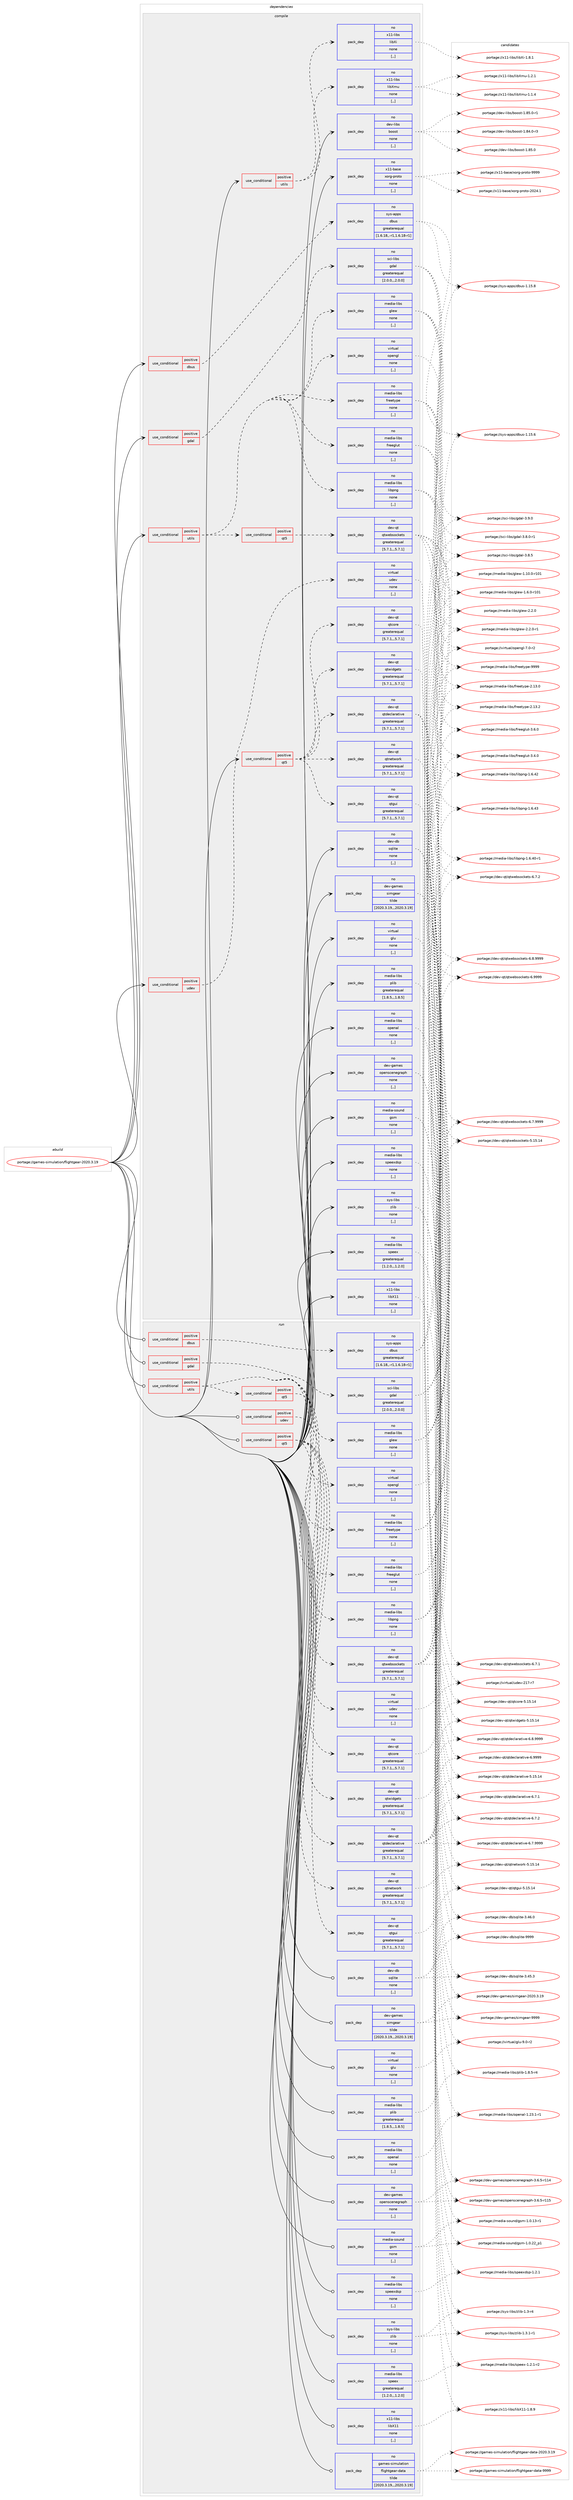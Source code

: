 digraph prolog {

# *************
# Graph options
# *************

newrank=true;
concentrate=true;
compound=true;
graph [rankdir=LR,fontname=Helvetica,fontsize=10,ranksep=1.5];#, ranksep=2.5, nodesep=0.2];
edge  [arrowhead=vee];
node  [fontname=Helvetica,fontsize=10];

# **********
# The ebuild
# **********

subgraph cluster_leftcol {
color=gray;
rank=same;
label=<<i>ebuild</i>>;
id [label="portage://games-simulation/flightgear-2020.3.19", color=red, width=4, href="../games-simulation/flightgear-2020.3.19.svg"];
}

# ****************
# The dependencies
# ****************

subgraph cluster_midcol {
color=gray;
label=<<i>dependencies</i>>;
subgraph cluster_compile {
fillcolor="#eeeeee";
style=filled;
label=<<i>compile</i>>;
subgraph cond63130 {
dependency228778 [label=<<TABLE BORDER="0" CELLBORDER="1" CELLSPACING="0" CELLPADDING="4"><TR><TD ROWSPAN="3" CELLPADDING="10">use_conditional</TD></TR><TR><TD>positive</TD></TR><TR><TD>dbus</TD></TR></TABLE>>, shape=none, color=red];
subgraph pack164144 {
dependency228779 [label=<<TABLE BORDER="0" CELLBORDER="1" CELLSPACING="0" CELLPADDING="4" WIDTH="220"><TR><TD ROWSPAN="6" CELLPADDING="30">pack_dep</TD></TR><TR><TD WIDTH="110">no</TD></TR><TR><TD>sys-apps</TD></TR><TR><TD>dbus</TD></TR><TR><TD>greaterequal</TD></TR><TR><TD>[1.6.18,,-r1,1.6.18-r1]</TD></TR></TABLE>>, shape=none, color=blue];
}
dependency228778:e -> dependency228779:w [weight=20,style="dashed",arrowhead="vee"];
}
id:e -> dependency228778:w [weight=20,style="solid",arrowhead="vee"];
subgraph cond63131 {
dependency228780 [label=<<TABLE BORDER="0" CELLBORDER="1" CELLSPACING="0" CELLPADDING="4"><TR><TD ROWSPAN="3" CELLPADDING="10">use_conditional</TD></TR><TR><TD>positive</TD></TR><TR><TD>gdal</TD></TR></TABLE>>, shape=none, color=red];
subgraph pack164145 {
dependency228781 [label=<<TABLE BORDER="0" CELLBORDER="1" CELLSPACING="0" CELLPADDING="4" WIDTH="220"><TR><TD ROWSPAN="6" CELLPADDING="30">pack_dep</TD></TR><TR><TD WIDTH="110">no</TD></TR><TR><TD>sci-libs</TD></TR><TR><TD>gdal</TD></TR><TR><TD>greaterequal</TD></TR><TR><TD>[2.0.0,,,2.0.0]</TD></TR></TABLE>>, shape=none, color=blue];
}
dependency228780:e -> dependency228781:w [weight=20,style="dashed",arrowhead="vee"];
}
id:e -> dependency228780:w [weight=20,style="solid",arrowhead="vee"];
subgraph cond63132 {
dependency228782 [label=<<TABLE BORDER="0" CELLBORDER="1" CELLSPACING="0" CELLPADDING="4"><TR><TD ROWSPAN="3" CELLPADDING="10">use_conditional</TD></TR><TR><TD>positive</TD></TR><TR><TD>qt5</TD></TR></TABLE>>, shape=none, color=red];
subgraph pack164146 {
dependency228783 [label=<<TABLE BORDER="0" CELLBORDER="1" CELLSPACING="0" CELLPADDING="4" WIDTH="220"><TR><TD ROWSPAN="6" CELLPADDING="30">pack_dep</TD></TR><TR><TD WIDTH="110">no</TD></TR><TR><TD>dev-qt</TD></TR><TR><TD>qtcore</TD></TR><TR><TD>greaterequal</TD></TR><TR><TD>[5.7.1,,,5.7.1]</TD></TR></TABLE>>, shape=none, color=blue];
}
dependency228782:e -> dependency228783:w [weight=20,style="dashed",arrowhead="vee"];
subgraph pack164147 {
dependency228784 [label=<<TABLE BORDER="0" CELLBORDER="1" CELLSPACING="0" CELLPADDING="4" WIDTH="220"><TR><TD ROWSPAN="6" CELLPADDING="30">pack_dep</TD></TR><TR><TD WIDTH="110">no</TD></TR><TR><TD>dev-qt</TD></TR><TR><TD>qtdeclarative</TD></TR><TR><TD>greaterequal</TD></TR><TR><TD>[5.7.1,,,5.7.1]</TD></TR></TABLE>>, shape=none, color=blue];
}
dependency228782:e -> dependency228784:w [weight=20,style="dashed",arrowhead="vee"];
subgraph pack164148 {
dependency228785 [label=<<TABLE BORDER="0" CELLBORDER="1" CELLSPACING="0" CELLPADDING="4" WIDTH="220"><TR><TD ROWSPAN="6" CELLPADDING="30">pack_dep</TD></TR><TR><TD WIDTH="110">no</TD></TR><TR><TD>dev-qt</TD></TR><TR><TD>qtgui</TD></TR><TR><TD>greaterequal</TD></TR><TR><TD>[5.7.1,,,5.7.1]</TD></TR></TABLE>>, shape=none, color=blue];
}
dependency228782:e -> dependency228785:w [weight=20,style="dashed",arrowhead="vee"];
subgraph pack164149 {
dependency228786 [label=<<TABLE BORDER="0" CELLBORDER="1" CELLSPACING="0" CELLPADDING="4" WIDTH="220"><TR><TD ROWSPAN="6" CELLPADDING="30">pack_dep</TD></TR><TR><TD WIDTH="110">no</TD></TR><TR><TD>dev-qt</TD></TR><TR><TD>qtnetwork</TD></TR><TR><TD>greaterequal</TD></TR><TR><TD>[5.7.1,,,5.7.1]</TD></TR></TABLE>>, shape=none, color=blue];
}
dependency228782:e -> dependency228786:w [weight=20,style="dashed",arrowhead="vee"];
subgraph pack164150 {
dependency228787 [label=<<TABLE BORDER="0" CELLBORDER="1" CELLSPACING="0" CELLPADDING="4" WIDTH="220"><TR><TD ROWSPAN="6" CELLPADDING="30">pack_dep</TD></TR><TR><TD WIDTH="110">no</TD></TR><TR><TD>dev-qt</TD></TR><TR><TD>qtwidgets</TD></TR><TR><TD>greaterequal</TD></TR><TR><TD>[5.7.1,,,5.7.1]</TD></TR></TABLE>>, shape=none, color=blue];
}
dependency228782:e -> dependency228787:w [weight=20,style="dashed",arrowhead="vee"];
}
id:e -> dependency228782:w [weight=20,style="solid",arrowhead="vee"];
subgraph cond63133 {
dependency228788 [label=<<TABLE BORDER="0" CELLBORDER="1" CELLSPACING="0" CELLPADDING="4"><TR><TD ROWSPAN="3" CELLPADDING="10">use_conditional</TD></TR><TR><TD>positive</TD></TR><TR><TD>udev</TD></TR></TABLE>>, shape=none, color=red];
subgraph pack164151 {
dependency228789 [label=<<TABLE BORDER="0" CELLBORDER="1" CELLSPACING="0" CELLPADDING="4" WIDTH="220"><TR><TD ROWSPAN="6" CELLPADDING="30">pack_dep</TD></TR><TR><TD WIDTH="110">no</TD></TR><TR><TD>virtual</TD></TR><TR><TD>udev</TD></TR><TR><TD>none</TD></TR><TR><TD>[,,]</TD></TR></TABLE>>, shape=none, color=blue];
}
dependency228788:e -> dependency228789:w [weight=20,style="dashed",arrowhead="vee"];
}
id:e -> dependency228788:w [weight=20,style="solid",arrowhead="vee"];
subgraph cond63134 {
dependency228790 [label=<<TABLE BORDER="0" CELLBORDER="1" CELLSPACING="0" CELLPADDING="4"><TR><TD ROWSPAN="3" CELLPADDING="10">use_conditional</TD></TR><TR><TD>positive</TD></TR><TR><TD>utils</TD></TR></TABLE>>, shape=none, color=red];
subgraph pack164152 {
dependency228791 [label=<<TABLE BORDER="0" CELLBORDER="1" CELLSPACING="0" CELLPADDING="4" WIDTH="220"><TR><TD ROWSPAN="6" CELLPADDING="30">pack_dep</TD></TR><TR><TD WIDTH="110">no</TD></TR><TR><TD>media-libs</TD></TR><TR><TD>freeglut</TD></TR><TR><TD>none</TD></TR><TR><TD>[,,]</TD></TR></TABLE>>, shape=none, color=blue];
}
dependency228790:e -> dependency228791:w [weight=20,style="dashed",arrowhead="vee"];
subgraph pack164153 {
dependency228792 [label=<<TABLE BORDER="0" CELLBORDER="1" CELLSPACING="0" CELLPADDING="4" WIDTH="220"><TR><TD ROWSPAN="6" CELLPADDING="30">pack_dep</TD></TR><TR><TD WIDTH="110">no</TD></TR><TR><TD>media-libs</TD></TR><TR><TD>freetype</TD></TR><TR><TD>none</TD></TR><TR><TD>[,,]</TD></TR></TABLE>>, shape=none, color=blue];
}
dependency228790:e -> dependency228792:w [weight=20,style="dashed",arrowhead="vee"];
subgraph pack164154 {
dependency228793 [label=<<TABLE BORDER="0" CELLBORDER="1" CELLSPACING="0" CELLPADDING="4" WIDTH="220"><TR><TD ROWSPAN="6" CELLPADDING="30">pack_dep</TD></TR><TR><TD WIDTH="110">no</TD></TR><TR><TD>media-libs</TD></TR><TR><TD>glew</TD></TR><TR><TD>none</TD></TR><TR><TD>[,,]</TD></TR></TABLE>>, shape=none, color=blue];
}
dependency228790:e -> dependency228793:w [weight=20,style="dashed",arrowhead="vee"];
subgraph pack164155 {
dependency228794 [label=<<TABLE BORDER="0" CELLBORDER="1" CELLSPACING="0" CELLPADDING="4" WIDTH="220"><TR><TD ROWSPAN="6" CELLPADDING="30">pack_dep</TD></TR><TR><TD WIDTH="110">no</TD></TR><TR><TD>media-libs</TD></TR><TR><TD>libpng</TD></TR><TR><TD>none</TD></TR><TR><TD>[,,]</TD></TR></TABLE>>, shape=none, color=blue];
}
dependency228790:e -> dependency228794:w [weight=20,style="dashed",arrowhead="vee"];
subgraph pack164156 {
dependency228795 [label=<<TABLE BORDER="0" CELLBORDER="1" CELLSPACING="0" CELLPADDING="4" WIDTH="220"><TR><TD ROWSPAN="6" CELLPADDING="30">pack_dep</TD></TR><TR><TD WIDTH="110">no</TD></TR><TR><TD>virtual</TD></TR><TR><TD>opengl</TD></TR><TR><TD>none</TD></TR><TR><TD>[,,]</TD></TR></TABLE>>, shape=none, color=blue];
}
dependency228790:e -> dependency228795:w [weight=20,style="dashed",arrowhead="vee"];
subgraph cond63135 {
dependency228796 [label=<<TABLE BORDER="0" CELLBORDER="1" CELLSPACING="0" CELLPADDING="4"><TR><TD ROWSPAN="3" CELLPADDING="10">use_conditional</TD></TR><TR><TD>positive</TD></TR><TR><TD>qt5</TD></TR></TABLE>>, shape=none, color=red];
subgraph pack164157 {
dependency228797 [label=<<TABLE BORDER="0" CELLBORDER="1" CELLSPACING="0" CELLPADDING="4" WIDTH="220"><TR><TD ROWSPAN="6" CELLPADDING="30">pack_dep</TD></TR><TR><TD WIDTH="110">no</TD></TR><TR><TD>dev-qt</TD></TR><TR><TD>qtwebsockets</TD></TR><TR><TD>greaterequal</TD></TR><TR><TD>[5.7.1,,,5.7.1]</TD></TR></TABLE>>, shape=none, color=blue];
}
dependency228796:e -> dependency228797:w [weight=20,style="dashed",arrowhead="vee"];
}
dependency228790:e -> dependency228796:w [weight=20,style="dashed",arrowhead="vee"];
}
id:e -> dependency228790:w [weight=20,style="solid",arrowhead="vee"];
subgraph cond63136 {
dependency228798 [label=<<TABLE BORDER="0" CELLBORDER="1" CELLSPACING="0" CELLPADDING="4"><TR><TD ROWSPAN="3" CELLPADDING="10">use_conditional</TD></TR><TR><TD>positive</TD></TR><TR><TD>utils</TD></TR></TABLE>>, shape=none, color=red];
subgraph pack164158 {
dependency228799 [label=<<TABLE BORDER="0" CELLBORDER="1" CELLSPACING="0" CELLPADDING="4" WIDTH="220"><TR><TD ROWSPAN="6" CELLPADDING="30">pack_dep</TD></TR><TR><TD WIDTH="110">no</TD></TR><TR><TD>x11-libs</TD></TR><TR><TD>libXi</TD></TR><TR><TD>none</TD></TR><TR><TD>[,,]</TD></TR></TABLE>>, shape=none, color=blue];
}
dependency228798:e -> dependency228799:w [weight=20,style="dashed",arrowhead="vee"];
subgraph pack164159 {
dependency228800 [label=<<TABLE BORDER="0" CELLBORDER="1" CELLSPACING="0" CELLPADDING="4" WIDTH="220"><TR><TD ROWSPAN="6" CELLPADDING="30">pack_dep</TD></TR><TR><TD WIDTH="110">no</TD></TR><TR><TD>x11-libs</TD></TR><TR><TD>libXmu</TD></TR><TR><TD>none</TD></TR><TR><TD>[,,]</TD></TR></TABLE>>, shape=none, color=blue];
}
dependency228798:e -> dependency228800:w [weight=20,style="dashed",arrowhead="vee"];
}
id:e -> dependency228798:w [weight=20,style="solid",arrowhead="vee"];
subgraph pack164160 {
dependency228801 [label=<<TABLE BORDER="0" CELLBORDER="1" CELLSPACING="0" CELLPADDING="4" WIDTH="220"><TR><TD ROWSPAN="6" CELLPADDING="30">pack_dep</TD></TR><TR><TD WIDTH="110">no</TD></TR><TR><TD>dev-db</TD></TR><TR><TD>sqlite</TD></TR><TR><TD>none</TD></TR><TR><TD>[,,]</TD></TR></TABLE>>, shape=none, color=blue];
}
id:e -> dependency228801:w [weight=20,style="solid",arrowhead="vee"];
subgraph pack164161 {
dependency228802 [label=<<TABLE BORDER="0" CELLBORDER="1" CELLSPACING="0" CELLPADDING="4" WIDTH="220"><TR><TD ROWSPAN="6" CELLPADDING="30">pack_dep</TD></TR><TR><TD WIDTH="110">no</TD></TR><TR><TD>dev-games</TD></TR><TR><TD>openscenegraph</TD></TR><TR><TD>none</TD></TR><TR><TD>[,,]</TD></TR></TABLE>>, shape=none, color=blue];
}
id:e -> dependency228802:w [weight=20,style="solid",arrowhead="vee"];
subgraph pack164162 {
dependency228803 [label=<<TABLE BORDER="0" CELLBORDER="1" CELLSPACING="0" CELLPADDING="4" WIDTH="220"><TR><TD ROWSPAN="6" CELLPADDING="30">pack_dep</TD></TR><TR><TD WIDTH="110">no</TD></TR><TR><TD>dev-games</TD></TR><TR><TD>simgear</TD></TR><TR><TD>tilde</TD></TR><TR><TD>[2020.3.19,,,2020.3.19]</TD></TR></TABLE>>, shape=none, color=blue];
}
id:e -> dependency228803:w [weight=20,style="solid",arrowhead="vee"];
subgraph pack164163 {
dependency228804 [label=<<TABLE BORDER="0" CELLBORDER="1" CELLSPACING="0" CELLPADDING="4" WIDTH="220"><TR><TD ROWSPAN="6" CELLPADDING="30">pack_dep</TD></TR><TR><TD WIDTH="110">no</TD></TR><TR><TD>dev-libs</TD></TR><TR><TD>boost</TD></TR><TR><TD>none</TD></TR><TR><TD>[,,]</TD></TR></TABLE>>, shape=none, color=blue];
}
id:e -> dependency228804:w [weight=20,style="solid",arrowhead="vee"];
subgraph pack164164 {
dependency228805 [label=<<TABLE BORDER="0" CELLBORDER="1" CELLSPACING="0" CELLPADDING="4" WIDTH="220"><TR><TD ROWSPAN="6" CELLPADDING="30">pack_dep</TD></TR><TR><TD WIDTH="110">no</TD></TR><TR><TD>media-libs</TD></TR><TR><TD>openal</TD></TR><TR><TD>none</TD></TR><TR><TD>[,,]</TD></TR></TABLE>>, shape=none, color=blue];
}
id:e -> dependency228805:w [weight=20,style="solid",arrowhead="vee"];
subgraph pack164165 {
dependency228806 [label=<<TABLE BORDER="0" CELLBORDER="1" CELLSPACING="0" CELLPADDING="4" WIDTH="220"><TR><TD ROWSPAN="6" CELLPADDING="30">pack_dep</TD></TR><TR><TD WIDTH="110">no</TD></TR><TR><TD>media-libs</TD></TR><TR><TD>plib</TD></TR><TR><TD>greaterequal</TD></TR><TR><TD>[1.8.5,,,1.8.5]</TD></TR></TABLE>>, shape=none, color=blue];
}
id:e -> dependency228806:w [weight=20,style="solid",arrowhead="vee"];
subgraph pack164166 {
dependency228807 [label=<<TABLE BORDER="0" CELLBORDER="1" CELLSPACING="0" CELLPADDING="4" WIDTH="220"><TR><TD ROWSPAN="6" CELLPADDING="30">pack_dep</TD></TR><TR><TD WIDTH="110">no</TD></TR><TR><TD>media-libs</TD></TR><TR><TD>speex</TD></TR><TR><TD>greaterequal</TD></TR><TR><TD>[1.2.0,,,1.2.0]</TD></TR></TABLE>>, shape=none, color=blue];
}
id:e -> dependency228807:w [weight=20,style="solid",arrowhead="vee"];
subgraph pack164167 {
dependency228808 [label=<<TABLE BORDER="0" CELLBORDER="1" CELLSPACING="0" CELLPADDING="4" WIDTH="220"><TR><TD ROWSPAN="6" CELLPADDING="30">pack_dep</TD></TR><TR><TD WIDTH="110">no</TD></TR><TR><TD>media-libs</TD></TR><TR><TD>speexdsp</TD></TR><TR><TD>none</TD></TR><TR><TD>[,,]</TD></TR></TABLE>>, shape=none, color=blue];
}
id:e -> dependency228808:w [weight=20,style="solid",arrowhead="vee"];
subgraph pack164168 {
dependency228809 [label=<<TABLE BORDER="0" CELLBORDER="1" CELLSPACING="0" CELLPADDING="4" WIDTH="220"><TR><TD ROWSPAN="6" CELLPADDING="30">pack_dep</TD></TR><TR><TD WIDTH="110">no</TD></TR><TR><TD>media-sound</TD></TR><TR><TD>gsm</TD></TR><TR><TD>none</TD></TR><TR><TD>[,,]</TD></TR></TABLE>>, shape=none, color=blue];
}
id:e -> dependency228809:w [weight=20,style="solid",arrowhead="vee"];
subgraph pack164169 {
dependency228810 [label=<<TABLE BORDER="0" CELLBORDER="1" CELLSPACING="0" CELLPADDING="4" WIDTH="220"><TR><TD ROWSPAN="6" CELLPADDING="30">pack_dep</TD></TR><TR><TD WIDTH="110">no</TD></TR><TR><TD>sys-libs</TD></TR><TR><TD>zlib</TD></TR><TR><TD>none</TD></TR><TR><TD>[,,]</TD></TR></TABLE>>, shape=none, color=blue];
}
id:e -> dependency228810:w [weight=20,style="solid",arrowhead="vee"];
subgraph pack164170 {
dependency228811 [label=<<TABLE BORDER="0" CELLBORDER="1" CELLSPACING="0" CELLPADDING="4" WIDTH="220"><TR><TD ROWSPAN="6" CELLPADDING="30">pack_dep</TD></TR><TR><TD WIDTH="110">no</TD></TR><TR><TD>virtual</TD></TR><TR><TD>glu</TD></TR><TR><TD>none</TD></TR><TR><TD>[,,]</TD></TR></TABLE>>, shape=none, color=blue];
}
id:e -> dependency228811:w [weight=20,style="solid",arrowhead="vee"];
subgraph pack164171 {
dependency228812 [label=<<TABLE BORDER="0" CELLBORDER="1" CELLSPACING="0" CELLPADDING="4" WIDTH="220"><TR><TD ROWSPAN="6" CELLPADDING="30">pack_dep</TD></TR><TR><TD WIDTH="110">no</TD></TR><TR><TD>x11-base</TD></TR><TR><TD>xorg-proto</TD></TR><TR><TD>none</TD></TR><TR><TD>[,,]</TD></TR></TABLE>>, shape=none, color=blue];
}
id:e -> dependency228812:w [weight=20,style="solid",arrowhead="vee"];
subgraph pack164172 {
dependency228813 [label=<<TABLE BORDER="0" CELLBORDER="1" CELLSPACING="0" CELLPADDING="4" WIDTH="220"><TR><TD ROWSPAN="6" CELLPADDING="30">pack_dep</TD></TR><TR><TD WIDTH="110">no</TD></TR><TR><TD>x11-libs</TD></TR><TR><TD>libX11</TD></TR><TR><TD>none</TD></TR><TR><TD>[,,]</TD></TR></TABLE>>, shape=none, color=blue];
}
id:e -> dependency228813:w [weight=20,style="solid",arrowhead="vee"];
}
subgraph cluster_compileandrun {
fillcolor="#eeeeee";
style=filled;
label=<<i>compile and run</i>>;
}
subgraph cluster_run {
fillcolor="#eeeeee";
style=filled;
label=<<i>run</i>>;
subgraph cond63137 {
dependency228814 [label=<<TABLE BORDER="0" CELLBORDER="1" CELLSPACING="0" CELLPADDING="4"><TR><TD ROWSPAN="3" CELLPADDING="10">use_conditional</TD></TR><TR><TD>positive</TD></TR><TR><TD>dbus</TD></TR></TABLE>>, shape=none, color=red];
subgraph pack164173 {
dependency228815 [label=<<TABLE BORDER="0" CELLBORDER="1" CELLSPACING="0" CELLPADDING="4" WIDTH="220"><TR><TD ROWSPAN="6" CELLPADDING="30">pack_dep</TD></TR><TR><TD WIDTH="110">no</TD></TR><TR><TD>sys-apps</TD></TR><TR><TD>dbus</TD></TR><TR><TD>greaterequal</TD></TR><TR><TD>[1.6.18,,-r1,1.6.18-r1]</TD></TR></TABLE>>, shape=none, color=blue];
}
dependency228814:e -> dependency228815:w [weight=20,style="dashed",arrowhead="vee"];
}
id:e -> dependency228814:w [weight=20,style="solid",arrowhead="odot"];
subgraph cond63138 {
dependency228816 [label=<<TABLE BORDER="0" CELLBORDER="1" CELLSPACING="0" CELLPADDING="4"><TR><TD ROWSPAN="3" CELLPADDING="10">use_conditional</TD></TR><TR><TD>positive</TD></TR><TR><TD>gdal</TD></TR></TABLE>>, shape=none, color=red];
subgraph pack164174 {
dependency228817 [label=<<TABLE BORDER="0" CELLBORDER="1" CELLSPACING="0" CELLPADDING="4" WIDTH="220"><TR><TD ROWSPAN="6" CELLPADDING="30">pack_dep</TD></TR><TR><TD WIDTH="110">no</TD></TR><TR><TD>sci-libs</TD></TR><TR><TD>gdal</TD></TR><TR><TD>greaterequal</TD></TR><TR><TD>[2.0.0,,,2.0.0]</TD></TR></TABLE>>, shape=none, color=blue];
}
dependency228816:e -> dependency228817:w [weight=20,style="dashed",arrowhead="vee"];
}
id:e -> dependency228816:w [weight=20,style="solid",arrowhead="odot"];
subgraph cond63139 {
dependency228818 [label=<<TABLE BORDER="0" CELLBORDER="1" CELLSPACING="0" CELLPADDING="4"><TR><TD ROWSPAN="3" CELLPADDING="10">use_conditional</TD></TR><TR><TD>positive</TD></TR><TR><TD>qt5</TD></TR></TABLE>>, shape=none, color=red];
subgraph pack164175 {
dependency228819 [label=<<TABLE BORDER="0" CELLBORDER="1" CELLSPACING="0" CELLPADDING="4" WIDTH="220"><TR><TD ROWSPAN="6" CELLPADDING="30">pack_dep</TD></TR><TR><TD WIDTH="110">no</TD></TR><TR><TD>dev-qt</TD></TR><TR><TD>qtcore</TD></TR><TR><TD>greaterequal</TD></TR><TR><TD>[5.7.1,,,5.7.1]</TD></TR></TABLE>>, shape=none, color=blue];
}
dependency228818:e -> dependency228819:w [weight=20,style="dashed",arrowhead="vee"];
subgraph pack164176 {
dependency228820 [label=<<TABLE BORDER="0" CELLBORDER="1" CELLSPACING="0" CELLPADDING="4" WIDTH="220"><TR><TD ROWSPAN="6" CELLPADDING="30">pack_dep</TD></TR><TR><TD WIDTH="110">no</TD></TR><TR><TD>dev-qt</TD></TR><TR><TD>qtdeclarative</TD></TR><TR><TD>greaterequal</TD></TR><TR><TD>[5.7.1,,,5.7.1]</TD></TR></TABLE>>, shape=none, color=blue];
}
dependency228818:e -> dependency228820:w [weight=20,style="dashed",arrowhead="vee"];
subgraph pack164177 {
dependency228821 [label=<<TABLE BORDER="0" CELLBORDER="1" CELLSPACING="0" CELLPADDING="4" WIDTH="220"><TR><TD ROWSPAN="6" CELLPADDING="30">pack_dep</TD></TR><TR><TD WIDTH="110">no</TD></TR><TR><TD>dev-qt</TD></TR><TR><TD>qtgui</TD></TR><TR><TD>greaterequal</TD></TR><TR><TD>[5.7.1,,,5.7.1]</TD></TR></TABLE>>, shape=none, color=blue];
}
dependency228818:e -> dependency228821:w [weight=20,style="dashed",arrowhead="vee"];
subgraph pack164178 {
dependency228822 [label=<<TABLE BORDER="0" CELLBORDER="1" CELLSPACING="0" CELLPADDING="4" WIDTH="220"><TR><TD ROWSPAN="6" CELLPADDING="30">pack_dep</TD></TR><TR><TD WIDTH="110">no</TD></TR><TR><TD>dev-qt</TD></TR><TR><TD>qtnetwork</TD></TR><TR><TD>greaterequal</TD></TR><TR><TD>[5.7.1,,,5.7.1]</TD></TR></TABLE>>, shape=none, color=blue];
}
dependency228818:e -> dependency228822:w [weight=20,style="dashed",arrowhead="vee"];
subgraph pack164179 {
dependency228823 [label=<<TABLE BORDER="0" CELLBORDER="1" CELLSPACING="0" CELLPADDING="4" WIDTH="220"><TR><TD ROWSPAN="6" CELLPADDING="30">pack_dep</TD></TR><TR><TD WIDTH="110">no</TD></TR><TR><TD>dev-qt</TD></TR><TR><TD>qtwidgets</TD></TR><TR><TD>greaterequal</TD></TR><TR><TD>[5.7.1,,,5.7.1]</TD></TR></TABLE>>, shape=none, color=blue];
}
dependency228818:e -> dependency228823:w [weight=20,style="dashed",arrowhead="vee"];
}
id:e -> dependency228818:w [weight=20,style="solid",arrowhead="odot"];
subgraph cond63140 {
dependency228824 [label=<<TABLE BORDER="0" CELLBORDER="1" CELLSPACING="0" CELLPADDING="4"><TR><TD ROWSPAN="3" CELLPADDING="10">use_conditional</TD></TR><TR><TD>positive</TD></TR><TR><TD>udev</TD></TR></TABLE>>, shape=none, color=red];
subgraph pack164180 {
dependency228825 [label=<<TABLE BORDER="0" CELLBORDER="1" CELLSPACING="0" CELLPADDING="4" WIDTH="220"><TR><TD ROWSPAN="6" CELLPADDING="30">pack_dep</TD></TR><TR><TD WIDTH="110">no</TD></TR><TR><TD>virtual</TD></TR><TR><TD>udev</TD></TR><TR><TD>none</TD></TR><TR><TD>[,,]</TD></TR></TABLE>>, shape=none, color=blue];
}
dependency228824:e -> dependency228825:w [weight=20,style="dashed",arrowhead="vee"];
}
id:e -> dependency228824:w [weight=20,style="solid",arrowhead="odot"];
subgraph cond63141 {
dependency228826 [label=<<TABLE BORDER="0" CELLBORDER="1" CELLSPACING="0" CELLPADDING="4"><TR><TD ROWSPAN="3" CELLPADDING="10">use_conditional</TD></TR><TR><TD>positive</TD></TR><TR><TD>utils</TD></TR></TABLE>>, shape=none, color=red];
subgraph pack164181 {
dependency228827 [label=<<TABLE BORDER="0" CELLBORDER="1" CELLSPACING="0" CELLPADDING="4" WIDTH="220"><TR><TD ROWSPAN="6" CELLPADDING="30">pack_dep</TD></TR><TR><TD WIDTH="110">no</TD></TR><TR><TD>media-libs</TD></TR><TR><TD>freeglut</TD></TR><TR><TD>none</TD></TR><TR><TD>[,,]</TD></TR></TABLE>>, shape=none, color=blue];
}
dependency228826:e -> dependency228827:w [weight=20,style="dashed",arrowhead="vee"];
subgraph pack164182 {
dependency228828 [label=<<TABLE BORDER="0" CELLBORDER="1" CELLSPACING="0" CELLPADDING="4" WIDTH="220"><TR><TD ROWSPAN="6" CELLPADDING="30">pack_dep</TD></TR><TR><TD WIDTH="110">no</TD></TR><TR><TD>media-libs</TD></TR><TR><TD>freetype</TD></TR><TR><TD>none</TD></TR><TR><TD>[,,]</TD></TR></TABLE>>, shape=none, color=blue];
}
dependency228826:e -> dependency228828:w [weight=20,style="dashed",arrowhead="vee"];
subgraph pack164183 {
dependency228829 [label=<<TABLE BORDER="0" CELLBORDER="1" CELLSPACING="0" CELLPADDING="4" WIDTH="220"><TR><TD ROWSPAN="6" CELLPADDING="30">pack_dep</TD></TR><TR><TD WIDTH="110">no</TD></TR><TR><TD>media-libs</TD></TR><TR><TD>glew</TD></TR><TR><TD>none</TD></TR><TR><TD>[,,]</TD></TR></TABLE>>, shape=none, color=blue];
}
dependency228826:e -> dependency228829:w [weight=20,style="dashed",arrowhead="vee"];
subgraph pack164184 {
dependency228830 [label=<<TABLE BORDER="0" CELLBORDER="1" CELLSPACING="0" CELLPADDING="4" WIDTH="220"><TR><TD ROWSPAN="6" CELLPADDING="30">pack_dep</TD></TR><TR><TD WIDTH="110">no</TD></TR><TR><TD>media-libs</TD></TR><TR><TD>libpng</TD></TR><TR><TD>none</TD></TR><TR><TD>[,,]</TD></TR></TABLE>>, shape=none, color=blue];
}
dependency228826:e -> dependency228830:w [weight=20,style="dashed",arrowhead="vee"];
subgraph pack164185 {
dependency228831 [label=<<TABLE BORDER="0" CELLBORDER="1" CELLSPACING="0" CELLPADDING="4" WIDTH="220"><TR><TD ROWSPAN="6" CELLPADDING="30">pack_dep</TD></TR><TR><TD WIDTH="110">no</TD></TR><TR><TD>virtual</TD></TR><TR><TD>opengl</TD></TR><TR><TD>none</TD></TR><TR><TD>[,,]</TD></TR></TABLE>>, shape=none, color=blue];
}
dependency228826:e -> dependency228831:w [weight=20,style="dashed",arrowhead="vee"];
subgraph cond63142 {
dependency228832 [label=<<TABLE BORDER="0" CELLBORDER="1" CELLSPACING="0" CELLPADDING="4"><TR><TD ROWSPAN="3" CELLPADDING="10">use_conditional</TD></TR><TR><TD>positive</TD></TR><TR><TD>qt5</TD></TR></TABLE>>, shape=none, color=red];
subgraph pack164186 {
dependency228833 [label=<<TABLE BORDER="0" CELLBORDER="1" CELLSPACING="0" CELLPADDING="4" WIDTH="220"><TR><TD ROWSPAN="6" CELLPADDING="30">pack_dep</TD></TR><TR><TD WIDTH="110">no</TD></TR><TR><TD>dev-qt</TD></TR><TR><TD>qtwebsockets</TD></TR><TR><TD>greaterequal</TD></TR><TR><TD>[5.7.1,,,5.7.1]</TD></TR></TABLE>>, shape=none, color=blue];
}
dependency228832:e -> dependency228833:w [weight=20,style="dashed",arrowhead="vee"];
}
dependency228826:e -> dependency228832:w [weight=20,style="dashed",arrowhead="vee"];
}
id:e -> dependency228826:w [weight=20,style="solid",arrowhead="odot"];
subgraph pack164187 {
dependency228834 [label=<<TABLE BORDER="0" CELLBORDER="1" CELLSPACING="0" CELLPADDING="4" WIDTH="220"><TR><TD ROWSPAN="6" CELLPADDING="30">pack_dep</TD></TR><TR><TD WIDTH="110">no</TD></TR><TR><TD>dev-db</TD></TR><TR><TD>sqlite</TD></TR><TR><TD>none</TD></TR><TR><TD>[,,]</TD></TR></TABLE>>, shape=none, color=blue];
}
id:e -> dependency228834:w [weight=20,style="solid",arrowhead="odot"];
subgraph pack164188 {
dependency228835 [label=<<TABLE BORDER="0" CELLBORDER="1" CELLSPACING="0" CELLPADDING="4" WIDTH="220"><TR><TD ROWSPAN="6" CELLPADDING="30">pack_dep</TD></TR><TR><TD WIDTH="110">no</TD></TR><TR><TD>dev-games</TD></TR><TR><TD>openscenegraph</TD></TR><TR><TD>none</TD></TR><TR><TD>[,,]</TD></TR></TABLE>>, shape=none, color=blue];
}
id:e -> dependency228835:w [weight=20,style="solid",arrowhead="odot"];
subgraph pack164189 {
dependency228836 [label=<<TABLE BORDER="0" CELLBORDER="1" CELLSPACING="0" CELLPADDING="4" WIDTH="220"><TR><TD ROWSPAN="6" CELLPADDING="30">pack_dep</TD></TR><TR><TD WIDTH="110">no</TD></TR><TR><TD>dev-games</TD></TR><TR><TD>simgear</TD></TR><TR><TD>tilde</TD></TR><TR><TD>[2020.3.19,,,2020.3.19]</TD></TR></TABLE>>, shape=none, color=blue];
}
id:e -> dependency228836:w [weight=20,style="solid",arrowhead="odot"];
subgraph pack164190 {
dependency228837 [label=<<TABLE BORDER="0" CELLBORDER="1" CELLSPACING="0" CELLPADDING="4" WIDTH="220"><TR><TD ROWSPAN="6" CELLPADDING="30">pack_dep</TD></TR><TR><TD WIDTH="110">no</TD></TR><TR><TD>games-simulation</TD></TR><TR><TD>flightgear-data</TD></TR><TR><TD>tilde</TD></TR><TR><TD>[2020.3.19,,,2020.3.19]</TD></TR></TABLE>>, shape=none, color=blue];
}
id:e -> dependency228837:w [weight=20,style="solid",arrowhead="odot"];
subgraph pack164191 {
dependency228838 [label=<<TABLE BORDER="0" CELLBORDER="1" CELLSPACING="0" CELLPADDING="4" WIDTH="220"><TR><TD ROWSPAN="6" CELLPADDING="30">pack_dep</TD></TR><TR><TD WIDTH="110">no</TD></TR><TR><TD>media-libs</TD></TR><TR><TD>openal</TD></TR><TR><TD>none</TD></TR><TR><TD>[,,]</TD></TR></TABLE>>, shape=none, color=blue];
}
id:e -> dependency228838:w [weight=20,style="solid",arrowhead="odot"];
subgraph pack164192 {
dependency228839 [label=<<TABLE BORDER="0" CELLBORDER="1" CELLSPACING="0" CELLPADDING="4" WIDTH="220"><TR><TD ROWSPAN="6" CELLPADDING="30">pack_dep</TD></TR><TR><TD WIDTH="110">no</TD></TR><TR><TD>media-libs</TD></TR><TR><TD>plib</TD></TR><TR><TD>greaterequal</TD></TR><TR><TD>[1.8.5,,,1.8.5]</TD></TR></TABLE>>, shape=none, color=blue];
}
id:e -> dependency228839:w [weight=20,style="solid",arrowhead="odot"];
subgraph pack164193 {
dependency228840 [label=<<TABLE BORDER="0" CELLBORDER="1" CELLSPACING="0" CELLPADDING="4" WIDTH="220"><TR><TD ROWSPAN="6" CELLPADDING="30">pack_dep</TD></TR><TR><TD WIDTH="110">no</TD></TR><TR><TD>media-libs</TD></TR><TR><TD>speex</TD></TR><TR><TD>greaterequal</TD></TR><TR><TD>[1.2.0,,,1.2.0]</TD></TR></TABLE>>, shape=none, color=blue];
}
id:e -> dependency228840:w [weight=20,style="solid",arrowhead="odot"];
subgraph pack164194 {
dependency228841 [label=<<TABLE BORDER="0" CELLBORDER="1" CELLSPACING="0" CELLPADDING="4" WIDTH="220"><TR><TD ROWSPAN="6" CELLPADDING="30">pack_dep</TD></TR><TR><TD WIDTH="110">no</TD></TR><TR><TD>media-libs</TD></TR><TR><TD>speexdsp</TD></TR><TR><TD>none</TD></TR><TR><TD>[,,]</TD></TR></TABLE>>, shape=none, color=blue];
}
id:e -> dependency228841:w [weight=20,style="solid",arrowhead="odot"];
subgraph pack164195 {
dependency228842 [label=<<TABLE BORDER="0" CELLBORDER="1" CELLSPACING="0" CELLPADDING="4" WIDTH="220"><TR><TD ROWSPAN="6" CELLPADDING="30">pack_dep</TD></TR><TR><TD WIDTH="110">no</TD></TR><TR><TD>media-sound</TD></TR><TR><TD>gsm</TD></TR><TR><TD>none</TD></TR><TR><TD>[,,]</TD></TR></TABLE>>, shape=none, color=blue];
}
id:e -> dependency228842:w [weight=20,style="solid",arrowhead="odot"];
subgraph pack164196 {
dependency228843 [label=<<TABLE BORDER="0" CELLBORDER="1" CELLSPACING="0" CELLPADDING="4" WIDTH="220"><TR><TD ROWSPAN="6" CELLPADDING="30">pack_dep</TD></TR><TR><TD WIDTH="110">no</TD></TR><TR><TD>sys-libs</TD></TR><TR><TD>zlib</TD></TR><TR><TD>none</TD></TR><TR><TD>[,,]</TD></TR></TABLE>>, shape=none, color=blue];
}
id:e -> dependency228843:w [weight=20,style="solid",arrowhead="odot"];
subgraph pack164197 {
dependency228844 [label=<<TABLE BORDER="0" CELLBORDER="1" CELLSPACING="0" CELLPADDING="4" WIDTH="220"><TR><TD ROWSPAN="6" CELLPADDING="30">pack_dep</TD></TR><TR><TD WIDTH="110">no</TD></TR><TR><TD>virtual</TD></TR><TR><TD>glu</TD></TR><TR><TD>none</TD></TR><TR><TD>[,,]</TD></TR></TABLE>>, shape=none, color=blue];
}
id:e -> dependency228844:w [weight=20,style="solid",arrowhead="odot"];
subgraph pack164198 {
dependency228845 [label=<<TABLE BORDER="0" CELLBORDER="1" CELLSPACING="0" CELLPADDING="4" WIDTH="220"><TR><TD ROWSPAN="6" CELLPADDING="30">pack_dep</TD></TR><TR><TD WIDTH="110">no</TD></TR><TR><TD>x11-libs</TD></TR><TR><TD>libX11</TD></TR><TR><TD>none</TD></TR><TR><TD>[,,]</TD></TR></TABLE>>, shape=none, color=blue];
}
id:e -> dependency228845:w [weight=20,style="solid",arrowhead="odot"];
}
}

# **************
# The candidates
# **************

subgraph cluster_choices {
rank=same;
color=gray;
label=<<i>candidates</i>>;

subgraph choice164144 {
color=black;
nodesep=1;
choice1151211154597112112115471009811711545494649534654 [label="portage://sys-apps/dbus-1.15.6", color=red, width=4,href="../sys-apps/dbus-1.15.6.svg"];
choice1151211154597112112115471009811711545494649534656 [label="portage://sys-apps/dbus-1.15.8", color=red, width=4,href="../sys-apps/dbus-1.15.8.svg"];
dependency228779:e -> choice1151211154597112112115471009811711545494649534654:w [style=dotted,weight="100"];
dependency228779:e -> choice1151211154597112112115471009811711545494649534656:w [style=dotted,weight="100"];
}
subgraph choice164145 {
color=black;
nodesep=1;
choice11599105451081059811547103100971084551465646484511449 [label="portage://sci-libs/gdal-3.8.0-r1", color=red, width=4,href="../sci-libs/gdal-3.8.0-r1.svg"];
choice1159910545108105981154710310097108455146564653 [label="portage://sci-libs/gdal-3.8.5", color=red, width=4,href="../sci-libs/gdal-3.8.5.svg"];
choice1159910545108105981154710310097108455146574648 [label="portage://sci-libs/gdal-3.9.0", color=red, width=4,href="../sci-libs/gdal-3.9.0.svg"];
dependency228781:e -> choice11599105451081059811547103100971084551465646484511449:w [style=dotted,weight="100"];
dependency228781:e -> choice1159910545108105981154710310097108455146564653:w [style=dotted,weight="100"];
dependency228781:e -> choice1159910545108105981154710310097108455146574648:w [style=dotted,weight="100"];
}
subgraph choice164146 {
color=black;
nodesep=1;
choice1001011184511311647113116991111141014553464953464952 [label="portage://dev-qt/qtcore-5.15.14", color=red, width=4,href="../dev-qt/qtcore-5.15.14.svg"];
dependency228783:e -> choice1001011184511311647113116991111141014553464953464952:w [style=dotted,weight="100"];
}
subgraph choice164147 {
color=black;
nodesep=1;
choice10010111845113116471131161001019910897114971161051181014553464953464952 [label="portage://dev-qt/qtdeclarative-5.15.14", color=red, width=4,href="../dev-qt/qtdeclarative-5.15.14.svg"];
choice1001011184511311647113116100101991089711497116105118101455446554649 [label="portage://dev-qt/qtdeclarative-6.7.1", color=red, width=4,href="../dev-qt/qtdeclarative-6.7.1.svg"];
choice1001011184511311647113116100101991089711497116105118101455446554650 [label="portage://dev-qt/qtdeclarative-6.7.2", color=red, width=4,href="../dev-qt/qtdeclarative-6.7.2.svg"];
choice1001011184511311647113116100101991089711497116105118101455446554657575757 [label="portage://dev-qt/qtdeclarative-6.7.9999", color=red, width=4,href="../dev-qt/qtdeclarative-6.7.9999.svg"];
choice1001011184511311647113116100101991089711497116105118101455446564657575757 [label="portage://dev-qt/qtdeclarative-6.8.9999", color=red, width=4,href="../dev-qt/qtdeclarative-6.8.9999.svg"];
choice100101118451131164711311610010199108971149711610511810145544657575757 [label="portage://dev-qt/qtdeclarative-6.9999", color=red, width=4,href="../dev-qt/qtdeclarative-6.9999.svg"];
dependency228784:e -> choice10010111845113116471131161001019910897114971161051181014553464953464952:w [style=dotted,weight="100"];
dependency228784:e -> choice1001011184511311647113116100101991089711497116105118101455446554649:w [style=dotted,weight="100"];
dependency228784:e -> choice1001011184511311647113116100101991089711497116105118101455446554650:w [style=dotted,weight="100"];
dependency228784:e -> choice1001011184511311647113116100101991089711497116105118101455446554657575757:w [style=dotted,weight="100"];
dependency228784:e -> choice1001011184511311647113116100101991089711497116105118101455446564657575757:w [style=dotted,weight="100"];
dependency228784:e -> choice100101118451131164711311610010199108971149711610511810145544657575757:w [style=dotted,weight="100"];
}
subgraph choice164148 {
color=black;
nodesep=1;
choice10010111845113116471131161031171054553464953464952 [label="portage://dev-qt/qtgui-5.15.14", color=red, width=4,href="../dev-qt/qtgui-5.15.14.svg"];
dependency228785:e -> choice10010111845113116471131161031171054553464953464952:w [style=dotted,weight="100"];
}
subgraph choice164149 {
color=black;
nodesep=1;
choice10010111845113116471131161101011161191111141074553464953464952 [label="portage://dev-qt/qtnetwork-5.15.14", color=red, width=4,href="../dev-qt/qtnetwork-5.15.14.svg"];
dependency228786:e -> choice10010111845113116471131161101011161191111141074553464953464952:w [style=dotted,weight="100"];
}
subgraph choice164150 {
color=black;
nodesep=1;
choice10010111845113116471131161191051001031011161154553464953464952 [label="portage://dev-qt/qtwidgets-5.15.14", color=red, width=4,href="../dev-qt/qtwidgets-5.15.14.svg"];
dependency228787:e -> choice10010111845113116471131161191051001031011161154553464953464952:w [style=dotted,weight="100"];
}
subgraph choice164151 {
color=black;
nodesep=1;
choice1181051141161179710847117100101118455049554511455 [label="portage://virtual/udev-217-r7", color=red, width=4,href="../virtual/udev-217-r7.svg"];
dependency228789:e -> choice1181051141161179710847117100101118455049554511455:w [style=dotted,weight="100"];
}
subgraph choice164152 {
color=black;
nodesep=1;
choice10910110010597451081059811547102114101101103108117116455146524648 [label="portage://media-libs/freeglut-3.4.0", color=red, width=4,href="../media-libs/freeglut-3.4.0.svg"];
choice10910110010597451081059811547102114101101103108117116455146544648 [label="portage://media-libs/freeglut-3.6.0", color=red, width=4,href="../media-libs/freeglut-3.6.0.svg"];
dependency228791:e -> choice10910110010597451081059811547102114101101103108117116455146524648:w [style=dotted,weight="100"];
dependency228791:e -> choice10910110010597451081059811547102114101101103108117116455146544648:w [style=dotted,weight="100"];
}
subgraph choice164153 {
color=black;
nodesep=1;
choice1091011001059745108105981154710211410110111612111210145504649514648 [label="portage://media-libs/freetype-2.13.0", color=red, width=4,href="../media-libs/freetype-2.13.0.svg"];
choice1091011001059745108105981154710211410110111612111210145504649514650 [label="portage://media-libs/freetype-2.13.2", color=red, width=4,href="../media-libs/freetype-2.13.2.svg"];
choice109101100105974510810598115471021141011011161211121014557575757 [label="portage://media-libs/freetype-9999", color=red, width=4,href="../media-libs/freetype-9999.svg"];
dependency228792:e -> choice1091011001059745108105981154710211410110111612111210145504649514648:w [style=dotted,weight="100"];
dependency228792:e -> choice1091011001059745108105981154710211410110111612111210145504649514650:w [style=dotted,weight="100"];
dependency228792:e -> choice109101100105974510810598115471021141011011161211121014557575757:w [style=dotted,weight="100"];
}
subgraph choice164154 {
color=black;
nodesep=1;
choice109101100105974510810598115471031081011194549464948464845114494849 [label="portage://media-libs/glew-1.10.0-r101", color=red, width=4,href="../media-libs/glew-1.10.0-r101.svg"];
choice1091011001059745108105981154710310810111945494654464845114494849 [label="portage://media-libs/glew-1.6.0-r101", color=red, width=4,href="../media-libs/glew-1.6.0-r101.svg"];
choice10910110010597451081059811547103108101119455046504648 [label="portage://media-libs/glew-2.2.0", color=red, width=4,href="../media-libs/glew-2.2.0.svg"];
choice109101100105974510810598115471031081011194550465046484511449 [label="portage://media-libs/glew-2.2.0-r1", color=red, width=4,href="../media-libs/glew-2.2.0-r1.svg"];
dependency228793:e -> choice109101100105974510810598115471031081011194549464948464845114494849:w [style=dotted,weight="100"];
dependency228793:e -> choice1091011001059745108105981154710310810111945494654464845114494849:w [style=dotted,weight="100"];
dependency228793:e -> choice10910110010597451081059811547103108101119455046504648:w [style=dotted,weight="100"];
dependency228793:e -> choice109101100105974510810598115471031081011194550465046484511449:w [style=dotted,weight="100"];
}
subgraph choice164155 {
color=black;
nodesep=1;
choice1091011001059745108105981154710810598112110103454946544652484511449 [label="portage://media-libs/libpng-1.6.40-r1", color=red, width=4,href="../media-libs/libpng-1.6.40-r1.svg"];
choice109101100105974510810598115471081059811211010345494654465250 [label="portage://media-libs/libpng-1.6.42", color=red, width=4,href="../media-libs/libpng-1.6.42.svg"];
choice109101100105974510810598115471081059811211010345494654465251 [label="portage://media-libs/libpng-1.6.43", color=red, width=4,href="../media-libs/libpng-1.6.43.svg"];
dependency228794:e -> choice1091011001059745108105981154710810598112110103454946544652484511449:w [style=dotted,weight="100"];
dependency228794:e -> choice109101100105974510810598115471081059811211010345494654465250:w [style=dotted,weight="100"];
dependency228794:e -> choice109101100105974510810598115471081059811211010345494654465251:w [style=dotted,weight="100"];
}
subgraph choice164156 {
color=black;
nodesep=1;
choice1181051141161179710847111112101110103108455546484511450 [label="portage://virtual/opengl-7.0-r2", color=red, width=4,href="../virtual/opengl-7.0-r2.svg"];
dependency228795:e -> choice1181051141161179710847111112101110103108455546484511450:w [style=dotted,weight="100"];
}
subgraph choice164157 {
color=black;
nodesep=1;
choice100101118451131164711311611910198115111991071011161154553464953464952 [label="portage://dev-qt/qtwebsockets-5.15.14", color=red, width=4,href="../dev-qt/qtwebsockets-5.15.14.svg"];
choice10010111845113116471131161191019811511199107101116115455446554649 [label="portage://dev-qt/qtwebsockets-6.7.1", color=red, width=4,href="../dev-qt/qtwebsockets-6.7.1.svg"];
choice10010111845113116471131161191019811511199107101116115455446554650 [label="portage://dev-qt/qtwebsockets-6.7.2", color=red, width=4,href="../dev-qt/qtwebsockets-6.7.2.svg"];
choice10010111845113116471131161191019811511199107101116115455446554657575757 [label="portage://dev-qt/qtwebsockets-6.7.9999", color=red, width=4,href="../dev-qt/qtwebsockets-6.7.9999.svg"];
choice10010111845113116471131161191019811511199107101116115455446564657575757 [label="portage://dev-qt/qtwebsockets-6.8.9999", color=red, width=4,href="../dev-qt/qtwebsockets-6.8.9999.svg"];
choice1001011184511311647113116119101981151119910710111611545544657575757 [label="portage://dev-qt/qtwebsockets-6.9999", color=red, width=4,href="../dev-qt/qtwebsockets-6.9999.svg"];
dependency228797:e -> choice100101118451131164711311611910198115111991071011161154553464953464952:w [style=dotted,weight="100"];
dependency228797:e -> choice10010111845113116471131161191019811511199107101116115455446554649:w [style=dotted,weight="100"];
dependency228797:e -> choice10010111845113116471131161191019811511199107101116115455446554650:w [style=dotted,weight="100"];
dependency228797:e -> choice10010111845113116471131161191019811511199107101116115455446554657575757:w [style=dotted,weight="100"];
dependency228797:e -> choice10010111845113116471131161191019811511199107101116115455446564657575757:w [style=dotted,weight="100"];
dependency228797:e -> choice1001011184511311647113116119101981151119910710111611545544657575757:w [style=dotted,weight="100"];
}
subgraph choice164158 {
color=black;
nodesep=1;
choice12049494510810598115471081059888105454946564649 [label="portage://x11-libs/libXi-1.8.1", color=red, width=4,href="../x11-libs/libXi-1.8.1.svg"];
dependency228799:e -> choice12049494510810598115471081059888105454946564649:w [style=dotted,weight="100"];
}
subgraph choice164159 {
color=black;
nodesep=1;
choice12049494510810598115471081059888109117454946494652 [label="portage://x11-libs/libXmu-1.1.4", color=red, width=4,href="../x11-libs/libXmu-1.1.4.svg"];
choice12049494510810598115471081059888109117454946504649 [label="portage://x11-libs/libXmu-1.2.1", color=red, width=4,href="../x11-libs/libXmu-1.2.1.svg"];
dependency228800:e -> choice12049494510810598115471081059888109117454946494652:w [style=dotted,weight="100"];
dependency228800:e -> choice12049494510810598115471081059888109117454946504649:w [style=dotted,weight="100"];
}
subgraph choice164160 {
color=black;
nodesep=1;
choice10010111845100984711511310810511610145514652534651 [label="portage://dev-db/sqlite-3.45.3", color=red, width=4,href="../dev-db/sqlite-3.45.3.svg"];
choice10010111845100984711511310810511610145514652544648 [label="portage://dev-db/sqlite-3.46.0", color=red, width=4,href="../dev-db/sqlite-3.46.0.svg"];
choice1001011184510098471151131081051161014557575757 [label="portage://dev-db/sqlite-9999", color=red, width=4,href="../dev-db/sqlite-9999.svg"];
dependency228801:e -> choice10010111845100984711511310810511610145514652534651:w [style=dotted,weight="100"];
dependency228801:e -> choice10010111845100984711511310810511610145514652544648:w [style=dotted,weight="100"];
dependency228801:e -> choice1001011184510098471151131081051161014557575757:w [style=dotted,weight="100"];
}
subgraph choice164161 {
color=black;
nodesep=1;
choice100101118451039710910111547111112101110115991011101011031149711210445514654465345114494952 [label="portage://dev-games/openscenegraph-3.6.5-r114", color=red, width=4,href="../dev-games/openscenegraph-3.6.5-r114.svg"];
choice100101118451039710910111547111112101110115991011101011031149711210445514654465345114494953 [label="portage://dev-games/openscenegraph-3.6.5-r115", color=red, width=4,href="../dev-games/openscenegraph-3.6.5-r115.svg"];
dependency228802:e -> choice100101118451039710910111547111112101110115991011101011031149711210445514654465345114494952:w [style=dotted,weight="100"];
dependency228802:e -> choice100101118451039710910111547111112101110115991011101011031149711210445514654465345114494953:w [style=dotted,weight="100"];
}
subgraph choice164162 {
color=black;
nodesep=1;
choice1001011184510397109101115471151051091031019711445504850484651464957 [label="portage://dev-games/simgear-2020.3.19", color=red, width=4,href="../dev-games/simgear-2020.3.19.svg"];
choice100101118451039710910111547115105109103101971144557575757 [label="portage://dev-games/simgear-9999", color=red, width=4,href="../dev-games/simgear-9999.svg"];
dependency228803:e -> choice1001011184510397109101115471151051091031019711445504850484651464957:w [style=dotted,weight="100"];
dependency228803:e -> choice100101118451039710910111547115105109103101971144557575757:w [style=dotted,weight="100"];
}
subgraph choice164163 {
color=black;
nodesep=1;
choice10010111845108105981154798111111115116454946565246484511451 [label="portage://dev-libs/boost-1.84.0-r3", color=red, width=4,href="../dev-libs/boost-1.84.0-r3.svg"];
choice1001011184510810598115479811111111511645494656534648 [label="portage://dev-libs/boost-1.85.0", color=red, width=4,href="../dev-libs/boost-1.85.0.svg"];
choice10010111845108105981154798111111115116454946565346484511449 [label="portage://dev-libs/boost-1.85.0-r1", color=red, width=4,href="../dev-libs/boost-1.85.0-r1.svg"];
dependency228804:e -> choice10010111845108105981154798111111115116454946565246484511451:w [style=dotted,weight="100"];
dependency228804:e -> choice1001011184510810598115479811111111511645494656534648:w [style=dotted,weight="100"];
dependency228804:e -> choice10010111845108105981154798111111115116454946565346484511449:w [style=dotted,weight="100"];
}
subgraph choice164164 {
color=black;
nodesep=1;
choice1091011001059745108105981154711111210111097108454946505146494511449 [label="portage://media-libs/openal-1.23.1-r1", color=red, width=4,href="../media-libs/openal-1.23.1-r1.svg"];
dependency228805:e -> choice1091011001059745108105981154711111210111097108454946505146494511449:w [style=dotted,weight="100"];
}
subgraph choice164165 {
color=black;
nodesep=1;
choice10910110010597451081059811547112108105984549465646534511452 [label="portage://media-libs/plib-1.8.5-r4", color=red, width=4,href="../media-libs/plib-1.8.5-r4.svg"];
dependency228806:e -> choice10910110010597451081059811547112108105984549465646534511452:w [style=dotted,weight="100"];
}
subgraph choice164166 {
color=black;
nodesep=1;
choice109101100105974510810598115471151121011011204549465046494511450 [label="portage://media-libs/speex-1.2.1-r2", color=red, width=4,href="../media-libs/speex-1.2.1-r2.svg"];
dependency228807:e -> choice109101100105974510810598115471151121011011204549465046494511450:w [style=dotted,weight="100"];
}
subgraph choice164167 {
color=black;
nodesep=1;
choice10910110010597451081059811547115112101101120100115112454946504649 [label="portage://media-libs/speexdsp-1.2.1", color=red, width=4,href="../media-libs/speexdsp-1.2.1.svg"];
dependency228808:e -> choice10910110010597451081059811547115112101101120100115112454946504649:w [style=dotted,weight="100"];
}
subgraph choice164168 {
color=black;
nodesep=1;
choice109101100105974511511111711010047103115109454946484649514511449 [label="portage://media-sound/gsm-1.0.13-r1", color=red, width=4,href="../media-sound/gsm-1.0.13-r1.svg"];
choice109101100105974511511111711010047103115109454946484650509511249 [label="portage://media-sound/gsm-1.0.22_p1", color=red, width=4,href="../media-sound/gsm-1.0.22_p1.svg"];
dependency228809:e -> choice109101100105974511511111711010047103115109454946484649514511449:w [style=dotted,weight="100"];
dependency228809:e -> choice109101100105974511511111711010047103115109454946484650509511249:w [style=dotted,weight="100"];
}
subgraph choice164169 {
color=black;
nodesep=1;
choice11512111545108105981154712210810598454946514511452 [label="portage://sys-libs/zlib-1.3-r4", color=red, width=4,href="../sys-libs/zlib-1.3-r4.svg"];
choice115121115451081059811547122108105984549465146494511449 [label="portage://sys-libs/zlib-1.3.1-r1", color=red, width=4,href="../sys-libs/zlib-1.3.1-r1.svg"];
dependency228810:e -> choice11512111545108105981154712210810598454946514511452:w [style=dotted,weight="100"];
dependency228810:e -> choice115121115451081059811547122108105984549465146494511449:w [style=dotted,weight="100"];
}
subgraph choice164170 {
color=black;
nodesep=1;
choice1181051141161179710847103108117455746484511450 [label="portage://virtual/glu-9.0-r2", color=red, width=4,href="../virtual/glu-9.0-r2.svg"];
dependency228811:e -> choice1181051141161179710847103108117455746484511450:w [style=dotted,weight="100"];
}
subgraph choice164171 {
color=black;
nodesep=1;
choice1204949459897115101471201111141034511211411111611145504850524649 [label="portage://x11-base/xorg-proto-2024.1", color=red, width=4,href="../x11-base/xorg-proto-2024.1.svg"];
choice120494945989711510147120111114103451121141111161114557575757 [label="portage://x11-base/xorg-proto-9999", color=red, width=4,href="../x11-base/xorg-proto-9999.svg"];
dependency228812:e -> choice1204949459897115101471201111141034511211411111611145504850524649:w [style=dotted,weight="100"];
dependency228812:e -> choice120494945989711510147120111114103451121141111161114557575757:w [style=dotted,weight="100"];
}
subgraph choice164172 {
color=black;
nodesep=1;
choice120494945108105981154710810598884949454946564657 [label="portage://x11-libs/libX11-1.8.9", color=red, width=4,href="../x11-libs/libX11-1.8.9.svg"];
dependency228813:e -> choice120494945108105981154710810598884949454946564657:w [style=dotted,weight="100"];
}
subgraph choice164173 {
color=black;
nodesep=1;
choice1151211154597112112115471009811711545494649534654 [label="portage://sys-apps/dbus-1.15.6", color=red, width=4,href="../sys-apps/dbus-1.15.6.svg"];
choice1151211154597112112115471009811711545494649534656 [label="portage://sys-apps/dbus-1.15.8", color=red, width=4,href="../sys-apps/dbus-1.15.8.svg"];
dependency228815:e -> choice1151211154597112112115471009811711545494649534654:w [style=dotted,weight="100"];
dependency228815:e -> choice1151211154597112112115471009811711545494649534656:w [style=dotted,weight="100"];
}
subgraph choice164174 {
color=black;
nodesep=1;
choice11599105451081059811547103100971084551465646484511449 [label="portage://sci-libs/gdal-3.8.0-r1", color=red, width=4,href="../sci-libs/gdal-3.8.0-r1.svg"];
choice1159910545108105981154710310097108455146564653 [label="portage://sci-libs/gdal-3.8.5", color=red, width=4,href="../sci-libs/gdal-3.8.5.svg"];
choice1159910545108105981154710310097108455146574648 [label="portage://sci-libs/gdal-3.9.0", color=red, width=4,href="../sci-libs/gdal-3.9.0.svg"];
dependency228817:e -> choice11599105451081059811547103100971084551465646484511449:w [style=dotted,weight="100"];
dependency228817:e -> choice1159910545108105981154710310097108455146564653:w [style=dotted,weight="100"];
dependency228817:e -> choice1159910545108105981154710310097108455146574648:w [style=dotted,weight="100"];
}
subgraph choice164175 {
color=black;
nodesep=1;
choice1001011184511311647113116991111141014553464953464952 [label="portage://dev-qt/qtcore-5.15.14", color=red, width=4,href="../dev-qt/qtcore-5.15.14.svg"];
dependency228819:e -> choice1001011184511311647113116991111141014553464953464952:w [style=dotted,weight="100"];
}
subgraph choice164176 {
color=black;
nodesep=1;
choice10010111845113116471131161001019910897114971161051181014553464953464952 [label="portage://dev-qt/qtdeclarative-5.15.14", color=red, width=4,href="../dev-qt/qtdeclarative-5.15.14.svg"];
choice1001011184511311647113116100101991089711497116105118101455446554649 [label="portage://dev-qt/qtdeclarative-6.7.1", color=red, width=4,href="../dev-qt/qtdeclarative-6.7.1.svg"];
choice1001011184511311647113116100101991089711497116105118101455446554650 [label="portage://dev-qt/qtdeclarative-6.7.2", color=red, width=4,href="../dev-qt/qtdeclarative-6.7.2.svg"];
choice1001011184511311647113116100101991089711497116105118101455446554657575757 [label="portage://dev-qt/qtdeclarative-6.7.9999", color=red, width=4,href="../dev-qt/qtdeclarative-6.7.9999.svg"];
choice1001011184511311647113116100101991089711497116105118101455446564657575757 [label="portage://dev-qt/qtdeclarative-6.8.9999", color=red, width=4,href="../dev-qt/qtdeclarative-6.8.9999.svg"];
choice100101118451131164711311610010199108971149711610511810145544657575757 [label="portage://dev-qt/qtdeclarative-6.9999", color=red, width=4,href="../dev-qt/qtdeclarative-6.9999.svg"];
dependency228820:e -> choice10010111845113116471131161001019910897114971161051181014553464953464952:w [style=dotted,weight="100"];
dependency228820:e -> choice1001011184511311647113116100101991089711497116105118101455446554649:w [style=dotted,weight="100"];
dependency228820:e -> choice1001011184511311647113116100101991089711497116105118101455446554650:w [style=dotted,weight="100"];
dependency228820:e -> choice1001011184511311647113116100101991089711497116105118101455446554657575757:w [style=dotted,weight="100"];
dependency228820:e -> choice1001011184511311647113116100101991089711497116105118101455446564657575757:w [style=dotted,weight="100"];
dependency228820:e -> choice100101118451131164711311610010199108971149711610511810145544657575757:w [style=dotted,weight="100"];
}
subgraph choice164177 {
color=black;
nodesep=1;
choice10010111845113116471131161031171054553464953464952 [label="portage://dev-qt/qtgui-5.15.14", color=red, width=4,href="../dev-qt/qtgui-5.15.14.svg"];
dependency228821:e -> choice10010111845113116471131161031171054553464953464952:w [style=dotted,weight="100"];
}
subgraph choice164178 {
color=black;
nodesep=1;
choice10010111845113116471131161101011161191111141074553464953464952 [label="portage://dev-qt/qtnetwork-5.15.14", color=red, width=4,href="../dev-qt/qtnetwork-5.15.14.svg"];
dependency228822:e -> choice10010111845113116471131161101011161191111141074553464953464952:w [style=dotted,weight="100"];
}
subgraph choice164179 {
color=black;
nodesep=1;
choice10010111845113116471131161191051001031011161154553464953464952 [label="portage://dev-qt/qtwidgets-5.15.14", color=red, width=4,href="../dev-qt/qtwidgets-5.15.14.svg"];
dependency228823:e -> choice10010111845113116471131161191051001031011161154553464953464952:w [style=dotted,weight="100"];
}
subgraph choice164180 {
color=black;
nodesep=1;
choice1181051141161179710847117100101118455049554511455 [label="portage://virtual/udev-217-r7", color=red, width=4,href="../virtual/udev-217-r7.svg"];
dependency228825:e -> choice1181051141161179710847117100101118455049554511455:w [style=dotted,weight="100"];
}
subgraph choice164181 {
color=black;
nodesep=1;
choice10910110010597451081059811547102114101101103108117116455146524648 [label="portage://media-libs/freeglut-3.4.0", color=red, width=4,href="../media-libs/freeglut-3.4.0.svg"];
choice10910110010597451081059811547102114101101103108117116455146544648 [label="portage://media-libs/freeglut-3.6.0", color=red, width=4,href="../media-libs/freeglut-3.6.0.svg"];
dependency228827:e -> choice10910110010597451081059811547102114101101103108117116455146524648:w [style=dotted,weight="100"];
dependency228827:e -> choice10910110010597451081059811547102114101101103108117116455146544648:w [style=dotted,weight="100"];
}
subgraph choice164182 {
color=black;
nodesep=1;
choice1091011001059745108105981154710211410110111612111210145504649514648 [label="portage://media-libs/freetype-2.13.0", color=red, width=4,href="../media-libs/freetype-2.13.0.svg"];
choice1091011001059745108105981154710211410110111612111210145504649514650 [label="portage://media-libs/freetype-2.13.2", color=red, width=4,href="../media-libs/freetype-2.13.2.svg"];
choice109101100105974510810598115471021141011011161211121014557575757 [label="portage://media-libs/freetype-9999", color=red, width=4,href="../media-libs/freetype-9999.svg"];
dependency228828:e -> choice1091011001059745108105981154710211410110111612111210145504649514648:w [style=dotted,weight="100"];
dependency228828:e -> choice1091011001059745108105981154710211410110111612111210145504649514650:w [style=dotted,weight="100"];
dependency228828:e -> choice109101100105974510810598115471021141011011161211121014557575757:w [style=dotted,weight="100"];
}
subgraph choice164183 {
color=black;
nodesep=1;
choice109101100105974510810598115471031081011194549464948464845114494849 [label="portage://media-libs/glew-1.10.0-r101", color=red, width=4,href="../media-libs/glew-1.10.0-r101.svg"];
choice1091011001059745108105981154710310810111945494654464845114494849 [label="portage://media-libs/glew-1.6.0-r101", color=red, width=4,href="../media-libs/glew-1.6.0-r101.svg"];
choice10910110010597451081059811547103108101119455046504648 [label="portage://media-libs/glew-2.2.0", color=red, width=4,href="../media-libs/glew-2.2.0.svg"];
choice109101100105974510810598115471031081011194550465046484511449 [label="portage://media-libs/glew-2.2.0-r1", color=red, width=4,href="../media-libs/glew-2.2.0-r1.svg"];
dependency228829:e -> choice109101100105974510810598115471031081011194549464948464845114494849:w [style=dotted,weight="100"];
dependency228829:e -> choice1091011001059745108105981154710310810111945494654464845114494849:w [style=dotted,weight="100"];
dependency228829:e -> choice10910110010597451081059811547103108101119455046504648:w [style=dotted,weight="100"];
dependency228829:e -> choice109101100105974510810598115471031081011194550465046484511449:w [style=dotted,weight="100"];
}
subgraph choice164184 {
color=black;
nodesep=1;
choice1091011001059745108105981154710810598112110103454946544652484511449 [label="portage://media-libs/libpng-1.6.40-r1", color=red, width=4,href="../media-libs/libpng-1.6.40-r1.svg"];
choice109101100105974510810598115471081059811211010345494654465250 [label="portage://media-libs/libpng-1.6.42", color=red, width=4,href="../media-libs/libpng-1.6.42.svg"];
choice109101100105974510810598115471081059811211010345494654465251 [label="portage://media-libs/libpng-1.6.43", color=red, width=4,href="../media-libs/libpng-1.6.43.svg"];
dependency228830:e -> choice1091011001059745108105981154710810598112110103454946544652484511449:w [style=dotted,weight="100"];
dependency228830:e -> choice109101100105974510810598115471081059811211010345494654465250:w [style=dotted,weight="100"];
dependency228830:e -> choice109101100105974510810598115471081059811211010345494654465251:w [style=dotted,weight="100"];
}
subgraph choice164185 {
color=black;
nodesep=1;
choice1181051141161179710847111112101110103108455546484511450 [label="portage://virtual/opengl-7.0-r2", color=red, width=4,href="../virtual/opengl-7.0-r2.svg"];
dependency228831:e -> choice1181051141161179710847111112101110103108455546484511450:w [style=dotted,weight="100"];
}
subgraph choice164186 {
color=black;
nodesep=1;
choice100101118451131164711311611910198115111991071011161154553464953464952 [label="portage://dev-qt/qtwebsockets-5.15.14", color=red, width=4,href="../dev-qt/qtwebsockets-5.15.14.svg"];
choice10010111845113116471131161191019811511199107101116115455446554649 [label="portage://dev-qt/qtwebsockets-6.7.1", color=red, width=4,href="../dev-qt/qtwebsockets-6.7.1.svg"];
choice10010111845113116471131161191019811511199107101116115455446554650 [label="portage://dev-qt/qtwebsockets-6.7.2", color=red, width=4,href="../dev-qt/qtwebsockets-6.7.2.svg"];
choice10010111845113116471131161191019811511199107101116115455446554657575757 [label="portage://dev-qt/qtwebsockets-6.7.9999", color=red, width=4,href="../dev-qt/qtwebsockets-6.7.9999.svg"];
choice10010111845113116471131161191019811511199107101116115455446564657575757 [label="portage://dev-qt/qtwebsockets-6.8.9999", color=red, width=4,href="../dev-qt/qtwebsockets-6.8.9999.svg"];
choice1001011184511311647113116119101981151119910710111611545544657575757 [label="portage://dev-qt/qtwebsockets-6.9999", color=red, width=4,href="../dev-qt/qtwebsockets-6.9999.svg"];
dependency228833:e -> choice100101118451131164711311611910198115111991071011161154553464953464952:w [style=dotted,weight="100"];
dependency228833:e -> choice10010111845113116471131161191019811511199107101116115455446554649:w [style=dotted,weight="100"];
dependency228833:e -> choice10010111845113116471131161191019811511199107101116115455446554650:w [style=dotted,weight="100"];
dependency228833:e -> choice10010111845113116471131161191019811511199107101116115455446554657575757:w [style=dotted,weight="100"];
dependency228833:e -> choice10010111845113116471131161191019811511199107101116115455446564657575757:w [style=dotted,weight="100"];
dependency228833:e -> choice1001011184511311647113116119101981151119910710111611545544657575757:w [style=dotted,weight="100"];
}
subgraph choice164187 {
color=black;
nodesep=1;
choice10010111845100984711511310810511610145514652534651 [label="portage://dev-db/sqlite-3.45.3", color=red, width=4,href="../dev-db/sqlite-3.45.3.svg"];
choice10010111845100984711511310810511610145514652544648 [label="portage://dev-db/sqlite-3.46.0", color=red, width=4,href="../dev-db/sqlite-3.46.0.svg"];
choice1001011184510098471151131081051161014557575757 [label="portage://dev-db/sqlite-9999", color=red, width=4,href="../dev-db/sqlite-9999.svg"];
dependency228834:e -> choice10010111845100984711511310810511610145514652534651:w [style=dotted,weight="100"];
dependency228834:e -> choice10010111845100984711511310810511610145514652544648:w [style=dotted,weight="100"];
dependency228834:e -> choice1001011184510098471151131081051161014557575757:w [style=dotted,weight="100"];
}
subgraph choice164188 {
color=black;
nodesep=1;
choice100101118451039710910111547111112101110115991011101011031149711210445514654465345114494952 [label="portage://dev-games/openscenegraph-3.6.5-r114", color=red, width=4,href="../dev-games/openscenegraph-3.6.5-r114.svg"];
choice100101118451039710910111547111112101110115991011101011031149711210445514654465345114494953 [label="portage://dev-games/openscenegraph-3.6.5-r115", color=red, width=4,href="../dev-games/openscenegraph-3.6.5-r115.svg"];
dependency228835:e -> choice100101118451039710910111547111112101110115991011101011031149711210445514654465345114494952:w [style=dotted,weight="100"];
dependency228835:e -> choice100101118451039710910111547111112101110115991011101011031149711210445514654465345114494953:w [style=dotted,weight="100"];
}
subgraph choice164189 {
color=black;
nodesep=1;
choice1001011184510397109101115471151051091031019711445504850484651464957 [label="portage://dev-games/simgear-2020.3.19", color=red, width=4,href="../dev-games/simgear-2020.3.19.svg"];
choice100101118451039710910111547115105109103101971144557575757 [label="portage://dev-games/simgear-9999", color=red, width=4,href="../dev-games/simgear-9999.svg"];
dependency228836:e -> choice1001011184510397109101115471151051091031019711445504850484651464957:w [style=dotted,weight="100"];
dependency228836:e -> choice100101118451039710910111547115105109103101971144557575757:w [style=dotted,weight="100"];
}
subgraph choice164190 {
color=black;
nodesep=1;
choice103971091011154511510510911710897116105111110471021081051031041161031019711445100971169745504850484651464957 [label="portage://games-simulation/flightgear-data-2020.3.19", color=red, width=4,href="../games-simulation/flightgear-data-2020.3.19.svg"];
choice10397109101115451151051091171089711610511111047102108105103104116103101971144510097116974557575757 [label="portage://games-simulation/flightgear-data-9999", color=red, width=4,href="../games-simulation/flightgear-data-9999.svg"];
dependency228837:e -> choice103971091011154511510510911710897116105111110471021081051031041161031019711445100971169745504850484651464957:w [style=dotted,weight="100"];
dependency228837:e -> choice10397109101115451151051091171089711610511111047102108105103104116103101971144510097116974557575757:w [style=dotted,weight="100"];
}
subgraph choice164191 {
color=black;
nodesep=1;
choice1091011001059745108105981154711111210111097108454946505146494511449 [label="portage://media-libs/openal-1.23.1-r1", color=red, width=4,href="../media-libs/openal-1.23.1-r1.svg"];
dependency228838:e -> choice1091011001059745108105981154711111210111097108454946505146494511449:w [style=dotted,weight="100"];
}
subgraph choice164192 {
color=black;
nodesep=1;
choice10910110010597451081059811547112108105984549465646534511452 [label="portage://media-libs/plib-1.8.5-r4", color=red, width=4,href="../media-libs/plib-1.8.5-r4.svg"];
dependency228839:e -> choice10910110010597451081059811547112108105984549465646534511452:w [style=dotted,weight="100"];
}
subgraph choice164193 {
color=black;
nodesep=1;
choice109101100105974510810598115471151121011011204549465046494511450 [label="portage://media-libs/speex-1.2.1-r2", color=red, width=4,href="../media-libs/speex-1.2.1-r2.svg"];
dependency228840:e -> choice109101100105974510810598115471151121011011204549465046494511450:w [style=dotted,weight="100"];
}
subgraph choice164194 {
color=black;
nodesep=1;
choice10910110010597451081059811547115112101101120100115112454946504649 [label="portage://media-libs/speexdsp-1.2.1", color=red, width=4,href="../media-libs/speexdsp-1.2.1.svg"];
dependency228841:e -> choice10910110010597451081059811547115112101101120100115112454946504649:w [style=dotted,weight="100"];
}
subgraph choice164195 {
color=black;
nodesep=1;
choice109101100105974511511111711010047103115109454946484649514511449 [label="portage://media-sound/gsm-1.0.13-r1", color=red, width=4,href="../media-sound/gsm-1.0.13-r1.svg"];
choice109101100105974511511111711010047103115109454946484650509511249 [label="portage://media-sound/gsm-1.0.22_p1", color=red, width=4,href="../media-sound/gsm-1.0.22_p1.svg"];
dependency228842:e -> choice109101100105974511511111711010047103115109454946484649514511449:w [style=dotted,weight="100"];
dependency228842:e -> choice109101100105974511511111711010047103115109454946484650509511249:w [style=dotted,weight="100"];
}
subgraph choice164196 {
color=black;
nodesep=1;
choice11512111545108105981154712210810598454946514511452 [label="portage://sys-libs/zlib-1.3-r4", color=red, width=4,href="../sys-libs/zlib-1.3-r4.svg"];
choice115121115451081059811547122108105984549465146494511449 [label="portage://sys-libs/zlib-1.3.1-r1", color=red, width=4,href="../sys-libs/zlib-1.3.1-r1.svg"];
dependency228843:e -> choice11512111545108105981154712210810598454946514511452:w [style=dotted,weight="100"];
dependency228843:e -> choice115121115451081059811547122108105984549465146494511449:w [style=dotted,weight="100"];
}
subgraph choice164197 {
color=black;
nodesep=1;
choice1181051141161179710847103108117455746484511450 [label="portage://virtual/glu-9.0-r2", color=red, width=4,href="../virtual/glu-9.0-r2.svg"];
dependency228844:e -> choice1181051141161179710847103108117455746484511450:w [style=dotted,weight="100"];
}
subgraph choice164198 {
color=black;
nodesep=1;
choice120494945108105981154710810598884949454946564657 [label="portage://x11-libs/libX11-1.8.9", color=red, width=4,href="../x11-libs/libX11-1.8.9.svg"];
dependency228845:e -> choice120494945108105981154710810598884949454946564657:w [style=dotted,weight="100"];
}
}

}
